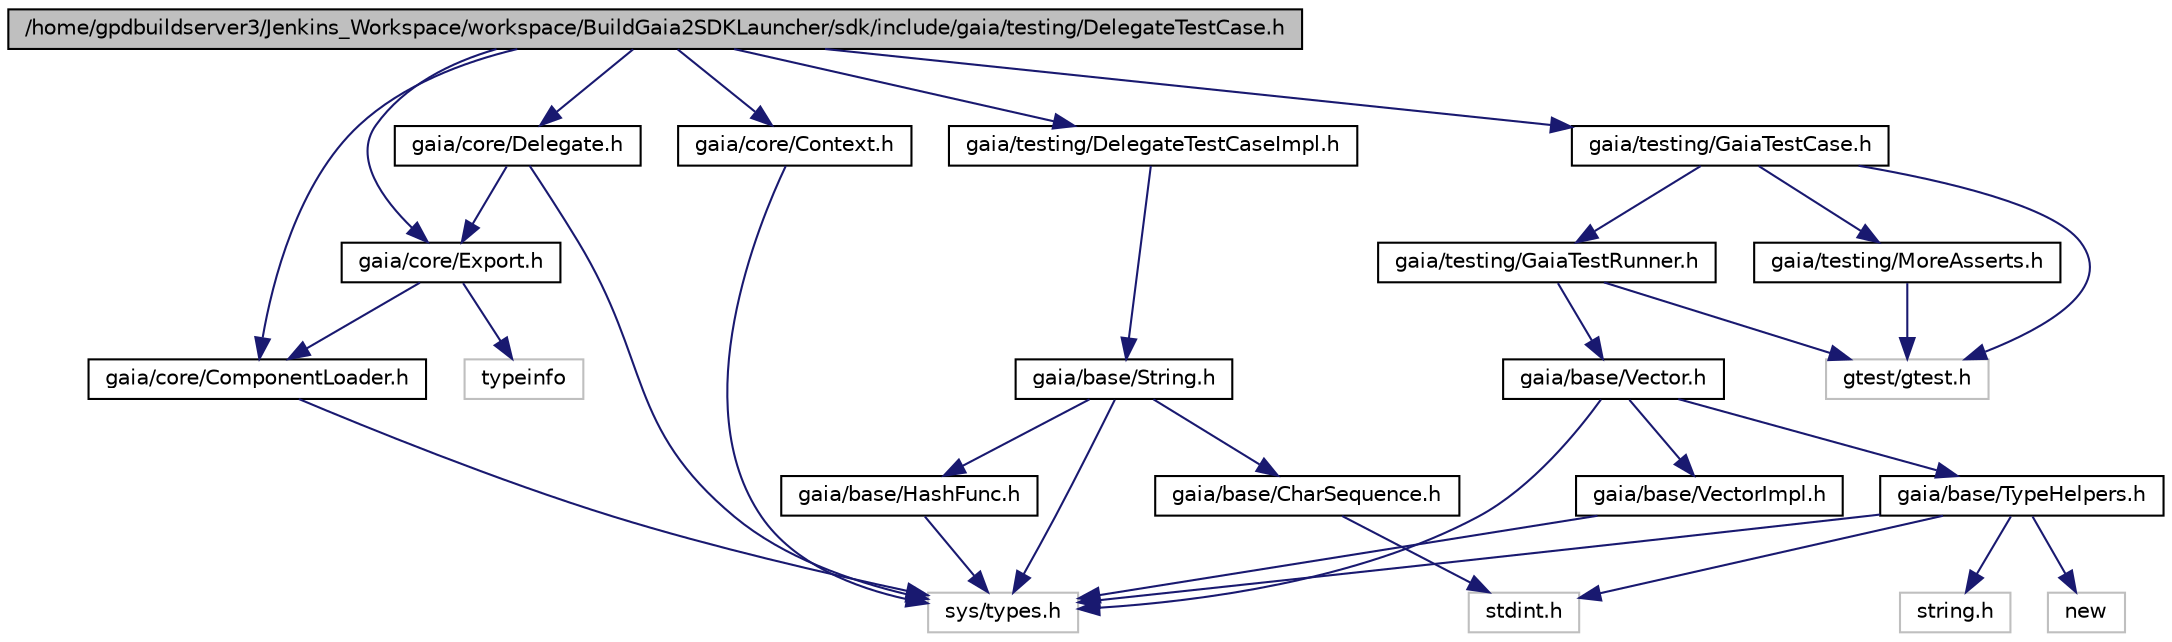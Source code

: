 digraph G
{
  edge [fontname="Helvetica",fontsize="10",labelfontname="Helvetica",labelfontsize="10"];
  node [fontname="Helvetica",fontsize="10",shape=record];
  Node1 [label="/home/gpdbuildserver3/Jenkins_Workspace/workspace/BuildGaia2SDKLauncher/sdk/include/gaia/testing/DelegateTestCase.h",height=0.2,width=0.4,color="black", fillcolor="grey75", style="filled" fontcolor="black"];
  Node1 -> Node2 [color="midnightblue",fontsize="10",style="solid",fontname="Helvetica"];
  Node2 [label="gaia/core/ComponentLoader.h",height=0.2,width=0.4,color="black", fillcolor="white", style="filled",URL="$de/d8c/_component_loader_8h.html"];
  Node2 -> Node3 [color="midnightblue",fontsize="10",style="solid",fontname="Helvetica"];
  Node3 [label="sys/types.h",height=0.2,width=0.4,color="grey75", fillcolor="white", style="filled"];
  Node1 -> Node4 [color="midnightblue",fontsize="10",style="solid",fontname="Helvetica"];
  Node4 [label="gaia/core/Context.h",height=0.2,width=0.4,color="black", fillcolor="white", style="filled",URL="$d4/d98/_context_8h.html"];
  Node4 -> Node3 [color="midnightblue",fontsize="10",style="solid",fontname="Helvetica"];
  Node1 -> Node5 [color="midnightblue",fontsize="10",style="solid",fontname="Helvetica"];
  Node5 [label="gaia/core/Delegate.h",height=0.2,width=0.4,color="black", fillcolor="white", style="filled",URL="$d9/dfd/_delegate_8h.html"];
  Node5 -> Node6 [color="midnightblue",fontsize="10",style="solid",fontname="Helvetica"];
  Node6 [label="gaia/core/Export.h",height=0.2,width=0.4,color="black", fillcolor="white", style="filled",URL="$db/dbd/_export_8h.html"];
  Node6 -> Node2 [color="midnightblue",fontsize="10",style="solid",fontname="Helvetica"];
  Node6 -> Node7 [color="midnightblue",fontsize="10",style="solid",fontname="Helvetica"];
  Node7 [label="typeinfo",height=0.2,width=0.4,color="grey75", fillcolor="white", style="filled"];
  Node5 -> Node3 [color="midnightblue",fontsize="10",style="solid",fontname="Helvetica"];
  Node1 -> Node6 [color="midnightblue",fontsize="10",style="solid",fontname="Helvetica"];
  Node1 -> Node8 [color="midnightblue",fontsize="10",style="solid",fontname="Helvetica"];
  Node8 [label="gaia/testing/DelegateTestCaseImpl.h",height=0.2,width=0.4,color="black", fillcolor="white", style="filled",URL="$d7/d8e/_delegate_test_case_impl_8h.html"];
  Node8 -> Node9 [color="midnightblue",fontsize="10",style="solid",fontname="Helvetica"];
  Node9 [label="gaia/base/String.h",height=0.2,width=0.4,color="black", fillcolor="white", style="filled",URL="$db/db5/_string_8h.html"];
  Node9 -> Node10 [color="midnightblue",fontsize="10",style="solid",fontname="Helvetica"];
  Node10 [label="gaia/base/CharSequence.h",height=0.2,width=0.4,color="black", fillcolor="white", style="filled",URL="$d7/d97/_char_sequence_8h.html"];
  Node10 -> Node11 [color="midnightblue",fontsize="10",style="solid",fontname="Helvetica"];
  Node11 [label="stdint.h",height=0.2,width=0.4,color="grey75", fillcolor="white", style="filled"];
  Node9 -> Node12 [color="midnightblue",fontsize="10",style="solid",fontname="Helvetica"];
  Node12 [label="gaia/base/HashFunc.h",height=0.2,width=0.4,color="black", fillcolor="white", style="filled",URL="$d6/d83/_hash_func_8h.html"];
  Node12 -> Node3 [color="midnightblue",fontsize="10",style="solid",fontname="Helvetica"];
  Node9 -> Node3 [color="midnightblue",fontsize="10",style="solid",fontname="Helvetica"];
  Node1 -> Node13 [color="midnightblue",fontsize="10",style="solid",fontname="Helvetica"];
  Node13 [label="gaia/testing/GaiaTestCase.h",height=0.2,width=0.4,color="black", fillcolor="white", style="filled",URL="$d1/dba/_gaia_test_case_8h.html"];
  Node13 -> Node14 [color="midnightblue",fontsize="10",style="solid",fontname="Helvetica"];
  Node14 [label="gtest/gtest.h",height=0.2,width=0.4,color="grey75", fillcolor="white", style="filled"];
  Node13 -> Node15 [color="midnightblue",fontsize="10",style="solid",fontname="Helvetica"];
  Node15 [label="gaia/testing/GaiaTestRunner.h",height=0.2,width=0.4,color="black", fillcolor="white", style="filled",URL="$d5/df3/_gaia_test_runner_8h.html"];
  Node15 -> Node14 [color="midnightblue",fontsize="10",style="solid",fontname="Helvetica"];
  Node15 -> Node16 [color="midnightblue",fontsize="10",style="solid",fontname="Helvetica"];
  Node16 [label="gaia/base/Vector.h",height=0.2,width=0.4,color="black", fillcolor="white", style="filled",URL="$d4/d7f/_vector_8h.html"];
  Node16 -> Node17 [color="midnightblue",fontsize="10",style="solid",fontname="Helvetica"];
  Node17 [label="gaia/base/TypeHelpers.h",height=0.2,width=0.4,color="black", fillcolor="white", style="filled",URL="$d1/d86/_type_helpers_8h.html"];
  Node17 -> Node11 [color="midnightblue",fontsize="10",style="solid",fontname="Helvetica"];
  Node17 -> Node18 [color="midnightblue",fontsize="10",style="solid",fontname="Helvetica"];
  Node18 [label="string.h",height=0.2,width=0.4,color="grey75", fillcolor="white", style="filled"];
  Node17 -> Node3 [color="midnightblue",fontsize="10",style="solid",fontname="Helvetica"];
  Node17 -> Node19 [color="midnightblue",fontsize="10",style="solid",fontname="Helvetica"];
  Node19 [label="new",height=0.2,width=0.4,color="grey75", fillcolor="white", style="filled"];
  Node16 -> Node20 [color="midnightblue",fontsize="10",style="solid",fontname="Helvetica"];
  Node20 [label="gaia/base/VectorImpl.h",height=0.2,width=0.4,color="black", fillcolor="white", style="filled",URL="$dc/da9/_vector_impl_8h.html"];
  Node20 -> Node3 [color="midnightblue",fontsize="10",style="solid",fontname="Helvetica"];
  Node16 -> Node3 [color="midnightblue",fontsize="10",style="solid",fontname="Helvetica"];
  Node13 -> Node21 [color="midnightblue",fontsize="10",style="solid",fontname="Helvetica"];
  Node21 [label="gaia/testing/MoreAsserts.h",height=0.2,width=0.4,color="black", fillcolor="white", style="filled",URL="$dc/d72/_more_asserts_8h.html"];
  Node21 -> Node14 [color="midnightblue",fontsize="10",style="solid",fontname="Helvetica"];
}
